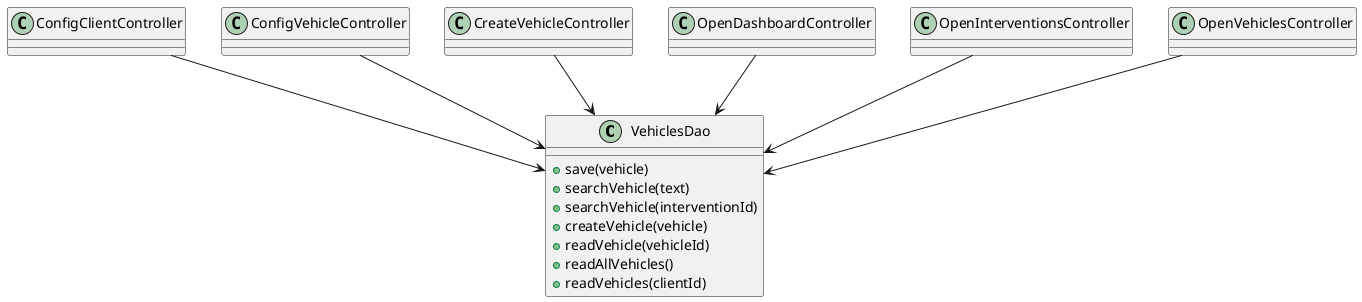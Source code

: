 @startuml
	class VehiclesDao {
	+save(vehicle)
	+searchVehicle(text)
	+searchVehicle(interventionId)
	+createVehicle(vehicle)
	+readVehicle(vehicleId)
	+readAllVehicles()
	+readVehicles(clientId)
	}

	ConfigClientController --> VehiclesDao
	ConfigVehicleController --> VehiclesDao
	CreateVehicleController --> VehiclesDao
	OpenDashboardController --> VehiclesDao
	OpenInterventionsController --> VehiclesDao
	OpenVehiclesController --> VehiclesDao
@enduml